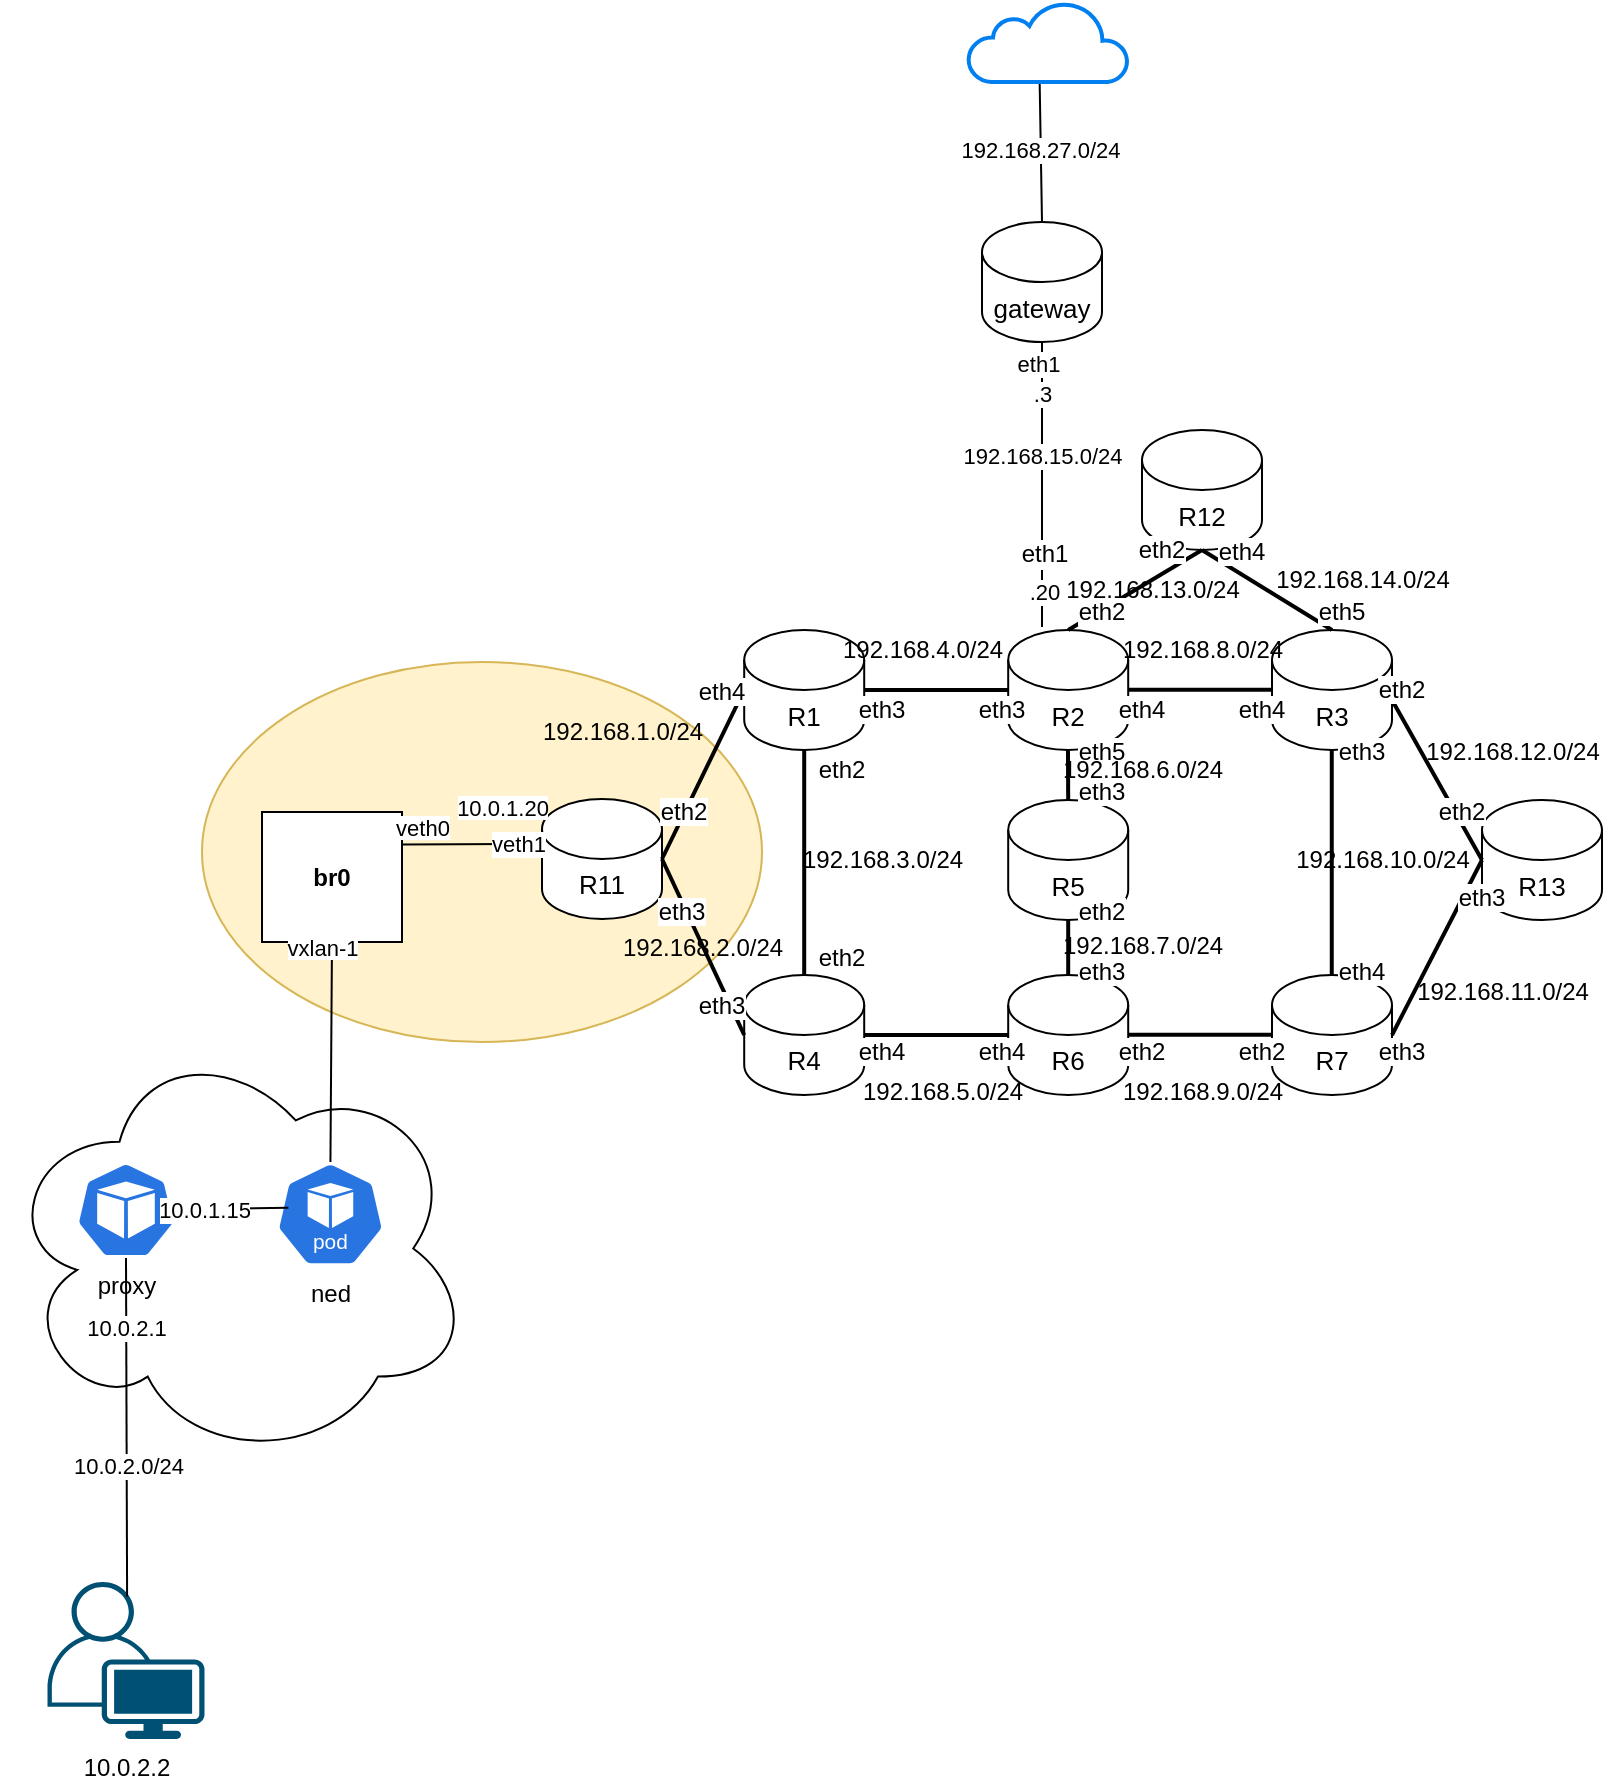 <mxfile version="27.1.4">
  <diagram name="Página-1" id="AqzY-6GFsEjk-wBMrsei">
    <mxGraphModel dx="2102" dy="1300" grid="1" gridSize="10" guides="1" tooltips="1" connect="1" arrows="1" fold="1" page="1" pageScale="1" pageWidth="1169" pageHeight="827" math="0" shadow="0">
      <root>
        <mxCell id="0" />
        <mxCell id="1" parent="0" />
        <mxCell id="caDoN5Qeqeb3D-998J45-1" value="" style="ellipse;whiteSpace=wrap;html=1;fillColor=#fff2cc;strokeColor=#d6b656;" vertex="1" parent="1">
          <mxGeometry x="680" y="550" width="280" height="190" as="geometry" />
        </mxCell>
        <mxCell id="caDoN5Qeqeb3D-998J45-2" value="&lt;b&gt;br0&lt;/b&gt;" style="rounded=0;whiteSpace=wrap;html=1;" vertex="1" parent="1">
          <mxGeometry x="710" y="625" width="70" height="65" as="geometry" />
        </mxCell>
        <mxCell id="caDoN5Qeqeb3D-998J45-3" value="" style="ellipse;shape=cloud;whiteSpace=wrap;html=1;" vertex="1" parent="1">
          <mxGeometry x="580" y="736.5" width="235" height="213.5" as="geometry" />
        </mxCell>
        <mxCell id="caDoN5Qeqeb3D-998J45-4" value="R13" style="shape=cylinder3;whiteSpace=wrap;html=1;boundedLbl=1;backgroundOutline=1;size=15;fontSize=13;fontStyle=0" vertex="1" parent="1">
          <mxGeometry x="1320" y="619" width="60" height="60" as="geometry" />
        </mxCell>
        <mxCell id="caDoN5Qeqeb3D-998J45-5" value="R3" style="shape=cylinder3;whiteSpace=wrap;html=1;boundedLbl=1;backgroundOutline=1;size=15;fontSize=13;fontStyle=0" vertex="1" parent="1">
          <mxGeometry x="1215" y="534" width="60" height="60" as="geometry" />
        </mxCell>
        <mxCell id="caDoN5Qeqeb3D-998J45-6" value="R7" style="shape=cylinder3;whiteSpace=wrap;html=1;boundedLbl=1;backgroundOutline=1;size=15;fontSize=13;fontStyle=0" vertex="1" parent="1">
          <mxGeometry x="1215" y="706.5" width="60" height="60" as="geometry" />
        </mxCell>
        <mxCell id="caDoN5Qeqeb3D-998J45-7" value="R6" style="shape=cylinder3;whiteSpace=wrap;html=1;boundedLbl=1;backgroundOutline=1;size=15;fontSize=13;fontStyle=0" vertex="1" parent="1">
          <mxGeometry x="1083.1" y="706.5" width="60" height="60" as="geometry" />
        </mxCell>
        <mxCell id="caDoN5Qeqeb3D-998J45-8" value="R5" style="shape=cylinder3;whiteSpace=wrap;html=1;boundedLbl=1;backgroundOutline=1;size=15;fontSize=13;fontStyle=0" vertex="1" parent="1">
          <mxGeometry x="1083.1" y="619" width="60" height="60" as="geometry" />
        </mxCell>
        <mxCell id="caDoN5Qeqeb3D-998J45-9" value="R4" style="shape=cylinder3;whiteSpace=wrap;html=1;boundedLbl=1;backgroundOutline=1;size=15;fontSize=13;fontStyle=0" vertex="1" parent="1">
          <mxGeometry x="951.1" y="706.5" width="60" height="60" as="geometry" />
        </mxCell>
        <mxCell id="caDoN5Qeqeb3D-998J45-10" value="R11" style="shape=cylinder3;whiteSpace=wrap;html=1;boundedLbl=1;backgroundOutline=1;size=15;fontSize=13;fontStyle=0" vertex="1" parent="1">
          <mxGeometry x="850" y="618.5" width="60" height="60" as="geometry" />
        </mxCell>
        <mxCell id="caDoN5Qeqeb3D-998J45-11" value="R1" style="shape=cylinder3;whiteSpace=wrap;html=1;boundedLbl=1;backgroundOutline=1;size=15;fontSize=13;fontStyle=0" vertex="1" parent="1">
          <mxGeometry x="951.1" y="534" width="60" height="60" as="geometry" />
        </mxCell>
        <mxCell id="caDoN5Qeqeb3D-998J45-12" value="R12" style="shape=cylinder3;whiteSpace=wrap;html=1;boundedLbl=1;backgroundOutline=1;size=15;fontSize=13;fontStyle=0" vertex="1" parent="1">
          <mxGeometry x="1150" y="434" width="60" height="60" as="geometry" />
        </mxCell>
        <mxCell id="caDoN5Qeqeb3D-998J45-13" value="" style="endArrow=none;html=1;rounded=0;exitX=0.5;exitY=0;exitDx=0;exitDy=0;exitPerimeter=0;strokeColor=default;strokeWidth=2;align=center;verticalAlign=middle;fontFamily=Helvetica;fontSize=13;fontColor=default;labelBackgroundColor=default;endFill=0;fontStyle=0;entryX=0.5;entryY=1;entryDx=0;entryDy=0;entryPerimeter=0;" edge="1" parent="1" source="caDoN5Qeqeb3D-998J45-9" target="caDoN5Qeqeb3D-998J45-11">
          <mxGeometry width="50" height="50" relative="1" as="geometry">
            <mxPoint x="995" y="618.5" as="sourcePoint" />
            <mxPoint x="995" y="553.5" as="targetPoint" />
          </mxGeometry>
        </mxCell>
        <mxCell id="caDoN5Qeqeb3D-998J45-14" value="" style="endArrow=none;html=1;rounded=0;exitX=1;exitY=0.5;exitDx=0;exitDy=0;exitPerimeter=0;strokeColor=default;strokeWidth=2;align=center;verticalAlign=middle;fontFamily=Helvetica;fontSize=13;fontColor=default;labelBackgroundColor=default;endFill=0;fontStyle=0;entryX=0;entryY=0.5;entryDx=0;entryDy=0;entryPerimeter=0;" edge="1" parent="1" source="caDoN5Qeqeb3D-998J45-10" target="caDoN5Qeqeb3D-998J45-11">
          <mxGeometry width="50" height="50" relative="1" as="geometry">
            <mxPoint x="950.97" y="646.5" as="sourcePoint" />
            <mxPoint x="950.97" y="586.5" as="targetPoint" />
          </mxGeometry>
        </mxCell>
        <mxCell id="caDoN5Qeqeb3D-998J45-15" value="" style="endArrow=none;html=1;rounded=0;exitX=1;exitY=0.5;exitDx=0;exitDy=0;exitPerimeter=0;strokeColor=default;strokeWidth=2;align=center;verticalAlign=middle;fontFamily=Helvetica;fontSize=13;fontColor=default;labelBackgroundColor=default;endFill=0;fontStyle=0;entryX=0;entryY=0.5;entryDx=0;entryDy=0;entryPerimeter=0;" edge="1" parent="1" source="caDoN5Qeqeb3D-998J45-10" target="caDoN5Qeqeb3D-998J45-9">
          <mxGeometry width="50" height="50" relative="1" as="geometry">
            <mxPoint x="918.8" y="662.5" as="sourcePoint" />
            <mxPoint x="959.8" y="602.5" as="targetPoint" />
          </mxGeometry>
        </mxCell>
        <mxCell id="caDoN5Qeqeb3D-998J45-16" value="R2" style="shape=cylinder3;whiteSpace=wrap;html=1;boundedLbl=1;backgroundOutline=1;size=15;fontSize=13;fontStyle=0" vertex="1" parent="1">
          <mxGeometry x="1083.1" y="534" width="60" height="60" as="geometry" />
        </mxCell>
        <mxCell id="caDoN5Qeqeb3D-998J45-17" value="" style="endArrow=none;html=1;rounded=0;exitX=0.5;exitY=0;exitDx=0;exitDy=0;exitPerimeter=0;strokeColor=default;strokeWidth=2;align=center;verticalAlign=middle;fontFamily=Helvetica;fontSize=13;fontColor=default;labelBackgroundColor=default;endFill=0;fontStyle=0;entryX=0.5;entryY=1;entryDx=0;entryDy=0;entryPerimeter=0;" edge="1" parent="1" source="caDoN5Qeqeb3D-998J45-7" target="caDoN5Qeqeb3D-998J45-8">
          <mxGeometry width="50" height="50" relative="1" as="geometry">
            <mxPoint x="1112.9" y="706.5" as="sourcePoint" />
            <mxPoint x="1113.29" y="679.0" as="targetPoint" />
          </mxGeometry>
        </mxCell>
        <mxCell id="caDoN5Qeqeb3D-998J45-18" value="" style="endArrow=none;html=1;rounded=0;exitX=0.5;exitY=0;exitDx=0;exitDy=0;exitPerimeter=0;strokeColor=default;strokeWidth=2;align=center;verticalAlign=middle;fontFamily=Helvetica;fontSize=13;fontColor=default;labelBackgroundColor=default;endFill=0;fontStyle=0;entryX=0.5;entryY=1;entryDx=0;entryDy=0;entryPerimeter=0;" edge="1" parent="1" source="caDoN5Qeqeb3D-998J45-8">
          <mxGeometry width="50" height="50" relative="1" as="geometry">
            <mxPoint x="1112.98" y="622" as="sourcePoint" />
            <mxPoint x="1112.98" y="594" as="targetPoint" />
          </mxGeometry>
        </mxCell>
        <mxCell id="caDoN5Qeqeb3D-998J45-19" value="" style="endArrow=none;html=1;rounded=0;exitX=1;exitY=0.5;exitDx=0;exitDy=0;exitPerimeter=0;strokeColor=default;strokeWidth=2;align=center;verticalAlign=middle;fontFamily=Helvetica;fontSize=13;fontColor=default;labelBackgroundColor=default;endFill=0;fontStyle=0;entryX=0;entryY=0.5;entryDx=0;entryDy=0;entryPerimeter=0;" edge="1" parent="1" source="caDoN5Qeqeb3D-998J45-9" target="caDoN5Qeqeb3D-998J45-7">
          <mxGeometry width="50" height="50" relative="1" as="geometry">
            <mxPoint x="1011.1" y="743" as="sourcePoint" />
            <mxPoint x="1011.1" y="630" as="targetPoint" />
          </mxGeometry>
        </mxCell>
        <mxCell id="caDoN5Qeqeb3D-998J45-20" value="" style="endArrow=none;html=1;rounded=0;exitX=1;exitY=0.5;exitDx=0;exitDy=0;exitPerimeter=0;strokeColor=default;strokeWidth=2;align=center;verticalAlign=middle;fontFamily=Helvetica;fontSize=13;fontColor=default;labelBackgroundColor=default;endFill=0;fontStyle=0;entryX=0;entryY=0.5;entryDx=0;entryDy=0;entryPerimeter=0;" edge="1" parent="1">
          <mxGeometry width="50" height="50" relative="1" as="geometry">
            <mxPoint x="1011.1" y="564" as="sourcePoint" />
            <mxPoint x="1083.1" y="564" as="targetPoint" />
          </mxGeometry>
        </mxCell>
        <mxCell id="caDoN5Qeqeb3D-998J45-21" value="" style="endArrow=none;html=1;rounded=0;exitX=1;exitY=0.5;exitDx=0;exitDy=0;exitPerimeter=0;strokeColor=default;strokeWidth=2;align=center;verticalAlign=middle;fontFamily=Helvetica;fontSize=13;fontColor=default;labelBackgroundColor=default;endFill=0;fontStyle=0;entryX=0;entryY=0.5;entryDx=0;entryDy=0;entryPerimeter=0;" edge="1" parent="1">
          <mxGeometry width="50" height="50" relative="1" as="geometry">
            <mxPoint x="1143.1" y="563.88" as="sourcePoint" />
            <mxPoint x="1215.1" y="563.88" as="targetPoint" />
          </mxGeometry>
        </mxCell>
        <mxCell id="caDoN5Qeqeb3D-998J45-22" value="" style="endArrow=none;html=1;rounded=0;exitX=1;exitY=0.5;exitDx=0;exitDy=0;exitPerimeter=0;strokeColor=default;strokeWidth=2;align=center;verticalAlign=middle;fontFamily=Helvetica;fontSize=13;fontColor=default;labelBackgroundColor=default;endFill=0;fontStyle=0;entryX=0;entryY=0.5;entryDx=0;entryDy=0;entryPerimeter=0;" edge="1" parent="1">
          <mxGeometry width="50" height="50" relative="1" as="geometry">
            <mxPoint x="1143.1" y="736.38" as="sourcePoint" />
            <mxPoint x="1215.1" y="736.38" as="targetPoint" />
          </mxGeometry>
        </mxCell>
        <mxCell id="caDoN5Qeqeb3D-998J45-23" value="" style="endArrow=none;html=1;rounded=0;exitX=1;exitY=0.5;exitDx=0;exitDy=0;exitPerimeter=0;strokeColor=default;strokeWidth=2;align=center;verticalAlign=middle;fontFamily=Helvetica;fontSize=13;fontColor=default;labelBackgroundColor=default;endFill=0;fontStyle=0;entryX=0;entryY=0.5;entryDx=0;entryDy=0;entryPerimeter=0;" edge="1" parent="1" target="caDoN5Qeqeb3D-998J45-4">
          <mxGeometry width="50" height="50" relative="1" as="geometry">
            <mxPoint x="1275" y="569" as="sourcePoint" />
            <mxPoint x="1316" y="484" as="targetPoint" />
          </mxGeometry>
        </mxCell>
        <mxCell id="caDoN5Qeqeb3D-998J45-24" value="" style="endArrow=none;html=1;rounded=0;exitX=0.5;exitY=0;exitDx=0;exitDy=0;exitPerimeter=0;strokeColor=default;strokeWidth=2;align=center;verticalAlign=middle;fontFamily=Helvetica;fontSize=13;fontColor=default;labelBackgroundColor=default;endFill=0;fontStyle=0;entryX=0.5;entryY=1;entryDx=0;entryDy=0;entryPerimeter=0;" edge="1" parent="1">
          <mxGeometry width="50" height="50" relative="1" as="geometry">
            <mxPoint x="1244.88" y="707" as="sourcePoint" />
            <mxPoint x="1244.88" y="594" as="targetPoint" />
          </mxGeometry>
        </mxCell>
        <mxCell id="caDoN5Qeqeb3D-998J45-25" value="" style="endArrow=none;html=1;rounded=0;exitX=1;exitY=0.5;exitDx=0;exitDy=0;exitPerimeter=0;strokeColor=default;strokeWidth=2;align=center;verticalAlign=middle;fontFamily=Helvetica;fontSize=13;fontColor=default;labelBackgroundColor=default;endFill=0;fontStyle=0;entryX=0;entryY=0.5;entryDx=0;entryDy=0;entryPerimeter=0;" edge="1" parent="1" source="caDoN5Qeqeb3D-998J45-6" target="caDoN5Qeqeb3D-998J45-4">
          <mxGeometry width="50" height="50" relative="1" as="geometry">
            <mxPoint x="1275" y="732.5" as="sourcePoint" />
            <mxPoint x="1320" y="812.5" as="targetPoint" />
          </mxGeometry>
        </mxCell>
        <mxCell id="caDoN5Qeqeb3D-998J45-26" value="" style="endArrow=none;html=1;rounded=0;exitX=0.5;exitY=0;exitDx=0;exitDy=0;exitPerimeter=0;strokeColor=default;strokeWidth=2;align=center;verticalAlign=middle;fontFamily=Helvetica;fontSize=13;fontColor=default;labelBackgroundColor=default;endFill=0;fontStyle=0;entryX=0.5;entryY=1;entryDx=0;entryDy=0;entryPerimeter=0;" edge="1" parent="1" source="caDoN5Qeqeb3D-998J45-16" target="caDoN5Qeqeb3D-998J45-12">
          <mxGeometry width="50" height="50" relative="1" as="geometry">
            <mxPoint x="1153.1" y="573.88" as="sourcePoint" />
            <mxPoint x="1225.1" y="573.88" as="targetPoint" />
          </mxGeometry>
        </mxCell>
        <mxCell id="caDoN5Qeqeb3D-998J45-27" value="" style="endArrow=none;html=1;rounded=0;exitX=0.5;exitY=0;exitDx=0;exitDy=0;exitPerimeter=0;strokeColor=default;strokeWidth=2;align=center;verticalAlign=middle;fontFamily=Helvetica;fontSize=13;fontColor=default;labelBackgroundColor=default;endFill=0;fontStyle=0;" edge="1" parent="1" source="caDoN5Qeqeb3D-998J45-5">
          <mxGeometry width="50" height="50" relative="1" as="geometry">
            <mxPoint x="1123" y="544" as="sourcePoint" />
            <mxPoint x="1180" y="494" as="targetPoint" />
          </mxGeometry>
        </mxCell>
        <mxCell id="caDoN5Qeqeb3D-998J45-28" value="&lt;span style=&quot;background-color: light-dark(#ffffff, var(--ge-dark-color, #121212));&quot;&gt;eth2&lt;/span&gt;" style="text;html=1;align=center;verticalAlign=middle;whiteSpace=wrap;rounded=0;" vertex="1" parent="1">
          <mxGeometry x="891.1" y="610" width="60" height="30" as="geometry" />
        </mxCell>
        <mxCell id="caDoN5Qeqeb3D-998J45-29" value="&lt;span style=&quot;background-color: light-dark(#ffffff, var(--ge-dark-color, #121212));&quot;&gt;eth3&lt;/span&gt;" style="text;html=1;align=center;verticalAlign=middle;whiteSpace=wrap;rounded=0;" vertex="1" parent="1">
          <mxGeometry x="890" y="660" width="60" height="30" as="geometry" />
        </mxCell>
        <mxCell id="caDoN5Qeqeb3D-998J45-30" value="&lt;span style=&quot;background-color: light-dark(#ffffff, var(--ge-dark-color, #121212));&quot;&gt;eth3&lt;/span&gt;" style="text;html=1;align=center;verticalAlign=middle;whiteSpace=wrap;rounded=0;" vertex="1" parent="1">
          <mxGeometry x="910" y="706.5" width="60" height="30" as="geometry" />
        </mxCell>
        <mxCell id="caDoN5Qeqeb3D-998J45-31" value="&lt;span style=&quot;background-color: light-dark(#ffffff, var(--ge-dark-color, #121212));&quot;&gt;eth4&lt;/span&gt;" style="text;html=1;align=center;verticalAlign=middle;whiteSpace=wrap;rounded=0;" vertex="1" parent="1">
          <mxGeometry x="910" y="550" width="60" height="30" as="geometry" />
        </mxCell>
        <mxCell id="caDoN5Qeqeb3D-998J45-32" value="&lt;span style=&quot;background-color: light-dark(#ffffff, var(--ge-dark-color, #121212));&quot;&gt;eth2&lt;/span&gt;" style="text;html=1;align=center;verticalAlign=middle;whiteSpace=wrap;rounded=0;" vertex="1" parent="1">
          <mxGeometry x="970" y="588.5" width="60" height="30" as="geometry" />
        </mxCell>
        <mxCell id="caDoN5Qeqeb3D-998J45-33" value="&lt;span style=&quot;background-color: light-dark(#ffffff, var(--ge-dark-color, #121212));&quot;&gt;eth2&lt;/span&gt;" style="text;html=1;align=center;verticalAlign=middle;whiteSpace=wrap;rounded=0;" vertex="1" parent="1">
          <mxGeometry x="970" y="683" width="60" height="30" as="geometry" />
        </mxCell>
        <mxCell id="caDoN5Qeqeb3D-998J45-34" value="&lt;span style=&quot;background-color: light-dark(#ffffff, var(--ge-dark-color, #121212));&quot;&gt;eth4&lt;/span&gt;" style="text;html=1;align=center;verticalAlign=middle;whiteSpace=wrap;rounded=0;" vertex="1" parent="1">
          <mxGeometry x="990" y="730" width="60" height="30" as="geometry" />
        </mxCell>
        <mxCell id="caDoN5Qeqeb3D-998J45-35" value="&lt;span style=&quot;background-color: light-dark(#ffffff, var(--ge-dark-color, #121212));&quot;&gt;eth4&lt;/span&gt;" style="text;html=1;align=center;verticalAlign=middle;whiteSpace=wrap;rounded=0;" vertex="1" parent="1">
          <mxGeometry x="1050" y="730" width="60" height="30" as="geometry" />
        </mxCell>
        <mxCell id="caDoN5Qeqeb3D-998J45-36" value="&lt;span style=&quot;background-color: light-dark(#ffffff, var(--ge-dark-color, #121212));&quot;&gt;eth2&lt;/span&gt;" style="text;html=1;align=center;verticalAlign=middle;whiteSpace=wrap;rounded=0;" vertex="1" parent="1">
          <mxGeometry x="1120" y="730" width="60" height="30" as="geometry" />
        </mxCell>
        <mxCell id="caDoN5Qeqeb3D-998J45-37" value="&lt;span style=&quot;background-color: light-dark(#ffffff, var(--ge-dark-color, #121212));&quot;&gt;eth2&lt;/span&gt;" style="text;html=1;align=center;verticalAlign=middle;whiteSpace=wrap;rounded=0;" vertex="1" parent="1">
          <mxGeometry x="1180" y="730" width="60" height="30" as="geometry" />
        </mxCell>
        <mxCell id="caDoN5Qeqeb3D-998J45-38" value="&lt;span style=&quot;background-color: light-dark(#ffffff, var(--ge-dark-color, #121212));&quot;&gt;eth3&lt;/span&gt;" style="text;html=1;align=center;verticalAlign=middle;whiteSpace=wrap;rounded=0;" vertex="1" parent="1">
          <mxGeometry x="1100" y="690" width="60" height="30" as="geometry" />
        </mxCell>
        <mxCell id="caDoN5Qeqeb3D-998J45-39" value="&lt;span style=&quot;background-color: light-dark(#ffffff, var(--ge-dark-color, #121212));&quot;&gt;eth3&lt;/span&gt;" style="text;html=1;align=center;verticalAlign=middle;whiteSpace=wrap;rounded=0;" vertex="1" parent="1">
          <mxGeometry x="1100" y="600" width="60" height="30" as="geometry" />
        </mxCell>
        <mxCell id="caDoN5Qeqeb3D-998J45-40" value="&lt;span style=&quot;background-color: light-dark(#ffffff, var(--ge-dark-color, #121212));&quot;&gt;eth2&lt;/span&gt;" style="text;html=1;align=center;verticalAlign=middle;whiteSpace=wrap;rounded=0;" vertex="1" parent="1">
          <mxGeometry x="1100" y="660" width="60" height="30" as="geometry" />
        </mxCell>
        <mxCell id="caDoN5Qeqeb3D-998J45-41" value="&lt;span style=&quot;background-color: light-dark(#ffffff, var(--ge-dark-color, #121212));&quot;&gt;eth5&lt;/span&gt;" style="text;html=1;align=center;verticalAlign=middle;whiteSpace=wrap;rounded=0;" vertex="1" parent="1">
          <mxGeometry x="1100" y="580" width="60" height="30" as="geometry" />
        </mxCell>
        <mxCell id="caDoN5Qeqeb3D-998J45-42" value="&lt;span style=&quot;background-color: light-dark(#ffffff, var(--ge-dark-color, #121212));&quot;&gt;eth3&lt;/span&gt;" style="text;html=1;align=center;verticalAlign=middle;whiteSpace=wrap;rounded=0;" vertex="1" parent="1">
          <mxGeometry x="1050" y="560" width="60" height="28.5" as="geometry" />
        </mxCell>
        <mxCell id="caDoN5Qeqeb3D-998J45-43" value="&lt;span style=&quot;background-color: light-dark(#ffffff, var(--ge-dark-color, #121212));&quot;&gt;eth3&lt;/span&gt;" style="text;html=1;align=center;verticalAlign=middle;whiteSpace=wrap;rounded=0;" vertex="1" parent="1">
          <mxGeometry x="990" y="560" width="60" height="28.5" as="geometry" />
        </mxCell>
        <mxCell id="caDoN5Qeqeb3D-998J45-44" value="&lt;span style=&quot;background-color: light-dark(#ffffff, var(--ge-dark-color, #121212));&quot;&gt;eth4&lt;/span&gt;" style="text;html=1;align=center;verticalAlign=middle;whiteSpace=wrap;rounded=0;" vertex="1" parent="1">
          <mxGeometry x="1120" y="558.5" width="60" height="30" as="geometry" />
        </mxCell>
        <mxCell id="caDoN5Qeqeb3D-998J45-45" value="&lt;span style=&quot;background-color: light-dark(#ffffff, var(--ge-dark-color, #121212));&quot;&gt;eth4&lt;/span&gt;" style="text;html=1;align=center;verticalAlign=middle;whiteSpace=wrap;rounded=0;" vertex="1" parent="1">
          <mxGeometry x="1180" y="558.5" width="60" height="30" as="geometry" />
        </mxCell>
        <mxCell id="caDoN5Qeqeb3D-998J45-46" value="&lt;span style=&quot;background-color: light-dark(#ffffff, var(--ge-dark-color, #121212));&quot;&gt;eth4&lt;/span&gt;" style="text;html=1;align=center;verticalAlign=middle;whiteSpace=wrap;rounded=0;" vertex="1" parent="1">
          <mxGeometry x="1230" y="690" width="60" height="30" as="geometry" />
        </mxCell>
        <mxCell id="caDoN5Qeqeb3D-998J45-47" value="&lt;span style=&quot;background-color: light-dark(#ffffff, var(--ge-dark-color, #121212));&quot;&gt;eth3&lt;/span&gt;" style="text;html=1;align=center;verticalAlign=middle;whiteSpace=wrap;rounded=0;" vertex="1" parent="1">
          <mxGeometry x="1230" y="580" width="60" height="30" as="geometry" />
        </mxCell>
        <mxCell id="caDoN5Qeqeb3D-998J45-48" value="&lt;span style=&quot;background-color: light-dark(#ffffff, var(--ge-dark-color, #121212));&quot;&gt;eth3&lt;/span&gt;" style="text;html=1;align=center;verticalAlign=middle;whiteSpace=wrap;rounded=0;" vertex="1" parent="1">
          <mxGeometry x="1250" y="730" width="60" height="30" as="geometry" />
        </mxCell>
        <mxCell id="caDoN5Qeqeb3D-998J45-49" value="&lt;span style=&quot;background-color: light-dark(#ffffff, var(--ge-dark-color, #121212));&quot;&gt;eth3&lt;/span&gt;" style="text;html=1;align=center;verticalAlign=middle;whiteSpace=wrap;rounded=0;" vertex="1" parent="1">
          <mxGeometry x="1290" y="653" width="60" height="30" as="geometry" />
        </mxCell>
        <mxCell id="caDoN5Qeqeb3D-998J45-50" value="&lt;span style=&quot;background-color: light-dark(#ffffff, var(--ge-dark-color, #121212));&quot;&gt;eth2&lt;/span&gt;" style="text;html=1;align=center;verticalAlign=middle;whiteSpace=wrap;rounded=0;" vertex="1" parent="1">
          <mxGeometry x="1280" y="610" width="60" height="30" as="geometry" />
        </mxCell>
        <mxCell id="caDoN5Qeqeb3D-998J45-51" value="&lt;span style=&quot;background-color: light-dark(#ffffff, var(--ge-dark-color, #121212));&quot;&gt;eth2&lt;/span&gt;" style="text;html=1;align=center;verticalAlign=middle;whiteSpace=wrap;rounded=0;" vertex="1" parent="1">
          <mxGeometry x="1250" y="549" width="60" height="30" as="geometry" />
        </mxCell>
        <mxCell id="caDoN5Qeqeb3D-998J45-52" value="&lt;span style=&quot;background-color: light-dark(#ffffff, var(--ge-dark-color, #121212));&quot;&gt;eth5&lt;/span&gt;" style="text;html=1;align=center;verticalAlign=middle;whiteSpace=wrap;rounded=0;" vertex="1" parent="1">
          <mxGeometry x="1220" y="510" width="60" height="30" as="geometry" />
        </mxCell>
        <mxCell id="caDoN5Qeqeb3D-998J45-53" value="&lt;span style=&quot;background-color: light-dark(#ffffff, var(--ge-dark-color, #121212));&quot;&gt;eth2&lt;/span&gt;" style="text;html=1;align=center;verticalAlign=middle;whiteSpace=wrap;rounded=0;" vertex="1" parent="1">
          <mxGeometry x="1100" y="510" width="60" height="30" as="geometry" />
        </mxCell>
        <mxCell id="caDoN5Qeqeb3D-998J45-54" value="&lt;span style=&quot;background-color: light-dark(#ffffff, var(--ge-dark-color, #121212));&quot;&gt;eth2&lt;/span&gt;" style="text;html=1;align=center;verticalAlign=middle;whiteSpace=wrap;rounded=0;" vertex="1" parent="1">
          <mxGeometry x="1130" y="479" width="60" height="30" as="geometry" />
        </mxCell>
        <mxCell id="caDoN5Qeqeb3D-998J45-55" value="&lt;span style=&quot;background-color: light-dark(#ffffff, var(--ge-dark-color, #121212));&quot;&gt;eth4&lt;/span&gt;" style="text;html=1;align=center;verticalAlign=middle;whiteSpace=wrap;rounded=0;" vertex="1" parent="1">
          <mxGeometry x="1170" y="480" width="60" height="30" as="geometry" />
        </mxCell>
        <mxCell id="caDoN5Qeqeb3D-998J45-56" value="192.168.1.0/24" style="text;html=1;align=center;verticalAlign=middle;resizable=0;points=[];autosize=1;strokeColor=none;fillColor=none;" vertex="1" parent="1">
          <mxGeometry x="840" y="570" width="100" height="30" as="geometry" />
        </mxCell>
        <mxCell id="caDoN5Qeqeb3D-998J45-57" value="192.168.2.0/24" style="text;html=1;align=center;verticalAlign=middle;resizable=0;points=[];autosize=1;strokeColor=none;fillColor=none;" vertex="1" parent="1">
          <mxGeometry x="880" y="678" width="100" height="30" as="geometry" />
        </mxCell>
        <mxCell id="caDoN5Qeqeb3D-998J45-58" value="192.168.5.0/24" style="text;html=1;align=center;verticalAlign=middle;resizable=0;points=[];autosize=1;strokeColor=none;fillColor=none;" vertex="1" parent="1">
          <mxGeometry x="1000" y="750" width="100" height="30" as="geometry" />
        </mxCell>
        <mxCell id="caDoN5Qeqeb3D-998J45-59" value="192.168.3.0/24" style="text;html=1;align=center;verticalAlign=middle;resizable=0;points=[];autosize=1;strokeColor=none;fillColor=none;" vertex="1" parent="1">
          <mxGeometry x="969.5" y="634" width="100" height="30" as="geometry" />
        </mxCell>
        <mxCell id="caDoN5Qeqeb3D-998J45-60" value="192.168.4.0/24" style="text;html=1;align=center;verticalAlign=middle;resizable=0;points=[];autosize=1;strokeColor=none;fillColor=none;" vertex="1" parent="1">
          <mxGeometry x="990" y="528.5" width="100" height="30" as="geometry" />
        </mxCell>
        <mxCell id="caDoN5Qeqeb3D-998J45-61" value="192.168.8.0/24" style="text;html=1;align=center;verticalAlign=middle;resizable=0;points=[];autosize=1;strokeColor=none;fillColor=none;" vertex="1" parent="1">
          <mxGeometry x="1130" y="528.5" width="100" height="30" as="geometry" />
        </mxCell>
        <mxCell id="caDoN5Qeqeb3D-998J45-62" value="192.168.6.0/24" style="text;html=1;align=center;verticalAlign=middle;resizable=0;points=[];autosize=1;strokeColor=none;fillColor=none;" vertex="1" parent="1">
          <mxGeometry x="1100" y="589" width="100" height="30" as="geometry" />
        </mxCell>
        <mxCell id="caDoN5Qeqeb3D-998J45-63" value="192.168.7.0/24" style="text;html=1;align=center;verticalAlign=middle;resizable=0;points=[];autosize=1;strokeColor=none;fillColor=none;" vertex="1" parent="1">
          <mxGeometry x="1100" y="676.5" width="100" height="30" as="geometry" />
        </mxCell>
        <mxCell id="caDoN5Qeqeb3D-998J45-64" value="192.168.9.0/24" style="text;html=1;align=center;verticalAlign=middle;resizable=0;points=[];autosize=1;strokeColor=none;fillColor=none;" vertex="1" parent="1">
          <mxGeometry x="1130" y="750" width="100" height="30" as="geometry" />
        </mxCell>
        <mxCell id="caDoN5Qeqeb3D-998J45-65" value="192.168.10.0/24" style="text;html=1;align=center;verticalAlign=middle;resizable=0;points=[];autosize=1;strokeColor=none;fillColor=none;" vertex="1" parent="1">
          <mxGeometry x="1215" y="634" width="110" height="30" as="geometry" />
        </mxCell>
        <mxCell id="caDoN5Qeqeb3D-998J45-66" value="192.168.11.0/24" style="text;html=1;align=center;verticalAlign=middle;resizable=0;points=[];autosize=1;strokeColor=none;fillColor=none;" vertex="1" parent="1">
          <mxGeometry x="1275" y="700" width="110" height="30" as="geometry" />
        </mxCell>
        <mxCell id="caDoN5Qeqeb3D-998J45-67" value="192.168.12.0/24" style="text;html=1;align=center;verticalAlign=middle;resizable=0;points=[];autosize=1;strokeColor=none;fillColor=none;" vertex="1" parent="1">
          <mxGeometry x="1280" y="580" width="110" height="30" as="geometry" />
        </mxCell>
        <mxCell id="caDoN5Qeqeb3D-998J45-68" value="192.168.14.0/24" style="text;html=1;align=center;verticalAlign=middle;resizable=0;points=[];autosize=1;strokeColor=none;fillColor=none;" vertex="1" parent="1">
          <mxGeometry x="1205" y="494" width="110" height="30" as="geometry" />
        </mxCell>
        <mxCell id="caDoN5Qeqeb3D-998J45-69" value="192.168.13.0/24" style="text;html=1;align=center;verticalAlign=middle;resizable=0;points=[];autosize=1;strokeColor=none;fillColor=none;" vertex="1" parent="1">
          <mxGeometry x="1100" y="498.5" width="110" height="30" as="geometry" />
        </mxCell>
        <mxCell id="caDoN5Qeqeb3D-998J45-70" value="ned" style="aspect=fixed;sketch=0;html=1;dashed=0;whitespace=wrap;verticalLabelPosition=bottom;verticalAlign=top;fillColor=#2875E2;strokeColor=#ffffff;points=[[0.005,0.63,0],[0.1,0.2,0],[0.9,0.2,0],[0.5,0,0],[0.995,0.63,0],[0.72,0.99,0],[0.5,1,0],[0.28,0.99,0]];shape=mxgraph.kubernetes.icon2;kubernetesLabel=1;prIcon=pod" vertex="1" parent="1">
          <mxGeometry x="717" y="800" width="54.44" height="52.25" as="geometry" />
        </mxCell>
        <mxCell id="caDoN5Qeqeb3D-998J45-71" value="proxy" style="aspect=fixed;sketch=0;html=1;dashed=0;whitespace=wrap;verticalLabelPosition=bottom;verticalAlign=top;fillColor=#2875E2;strokeColor=#ffffff;points=[[0.005,0.63,0],[0.1,0.2,0],[0.9,0.2,0],[0.5,0,0],[0.995,0.63,0],[0.72,0.99,0],[0.5,1,0],[0.28,0.99,0]];shape=mxgraph.kubernetes.icon2;prIcon=pod" vertex="1" parent="1">
          <mxGeometry x="617" y="800" width="50" height="48" as="geometry" />
        </mxCell>
        <mxCell id="caDoN5Qeqeb3D-998J45-72" value="" style="endArrow=none;html=1;rounded=0;entryX=0.114;entryY=0.438;entryDx=0;entryDy=0;entryPerimeter=0;" edge="1" parent="1" source="caDoN5Qeqeb3D-998J45-71" target="caDoN5Qeqeb3D-998J45-70">
          <mxGeometry width="50" height="50" relative="1" as="geometry">
            <mxPoint x="937" y="740" as="sourcePoint" />
            <mxPoint x="987" y="690" as="targetPoint" />
          </mxGeometry>
        </mxCell>
        <mxCell id="caDoN5Qeqeb3D-998J45-73" value="10.0.1.15" style="edgeLabel;html=1;align=center;verticalAlign=middle;resizable=0;points=[];" vertex="1" connectable="0" parent="caDoN5Qeqeb3D-998J45-72">
          <mxGeometry x="-0.496" relative="1" as="geometry">
            <mxPoint as="offset" />
          </mxGeometry>
        </mxCell>
        <mxCell id="caDoN5Qeqeb3D-998J45-74" value="10.0.2.2" style="points=[[0.35,0,0],[0.98,0.51,0],[1,0.71,0],[0.67,1,0],[0,0.795,0],[0,0.65,0]];verticalLabelPosition=bottom;sketch=0;html=1;verticalAlign=top;aspect=fixed;align=center;pointerEvents=1;shape=mxgraph.cisco19.user;fillColor=#005073;strokeColor=none;" vertex="1" parent="1">
          <mxGeometry x="602.75" y="1010" width="78.5" height="78.5" as="geometry" />
        </mxCell>
        <mxCell id="caDoN5Qeqeb3D-998J45-75" value="" style="endArrow=none;html=1;rounded=0;exitX=0.507;exitY=0.092;exitDx=0;exitDy=0;exitPerimeter=0;entryX=0.5;entryY=1;entryDx=0;entryDy=0;entryPerimeter=0;" edge="1" parent="1" source="caDoN5Qeqeb3D-998J45-74" target="caDoN5Qeqeb3D-998J45-71">
          <mxGeometry width="50" height="50" relative="1" as="geometry">
            <mxPoint x="717" y="870" as="sourcePoint" />
            <mxPoint x="767" y="820" as="targetPoint" />
          </mxGeometry>
        </mxCell>
        <mxCell id="caDoN5Qeqeb3D-998J45-76" value="10.0.2.0/24" style="edgeLabel;html=1;align=center;verticalAlign=middle;resizable=0;points=[];" vertex="1" connectable="0" parent="caDoN5Qeqeb3D-998J45-75">
          <mxGeometry x="-0.23" relative="1" as="geometry">
            <mxPoint as="offset" />
          </mxGeometry>
        </mxCell>
        <mxCell id="caDoN5Qeqeb3D-998J45-77" value="10.0.2.1" style="edgeLabel;html=1;align=center;verticalAlign=middle;resizable=0;points=[];" vertex="1" connectable="0" parent="caDoN5Qeqeb3D-998J45-75">
          <mxGeometry x="0.584" relative="1" as="geometry">
            <mxPoint as="offset" />
          </mxGeometry>
        </mxCell>
        <mxCell id="caDoN5Qeqeb3D-998J45-78" value="" style="endArrow=none;html=1;rounded=0;entryX=0;entryY=0;entryDx=0;entryDy=22.5;entryPerimeter=0;exitX=1;exitY=0.25;exitDx=0;exitDy=0;" edge="1" parent="1" source="caDoN5Qeqeb3D-998J45-2" target="caDoN5Qeqeb3D-998J45-10">
          <mxGeometry width="50" height="50" relative="1" as="geometry">
            <mxPoint x="742" y="628.16" as="sourcePoint" />
            <mxPoint x="802" y="568.16" as="targetPoint" />
          </mxGeometry>
        </mxCell>
        <mxCell id="caDoN5Qeqeb3D-998J45-79" value="veth1" style="edgeLabel;html=1;align=center;verticalAlign=middle;resizable=0;points=[];" vertex="1" connectable="0" parent="caDoN5Qeqeb3D-998J45-78">
          <mxGeometry x="0.642" relative="1" as="geometry">
            <mxPoint as="offset" />
          </mxGeometry>
        </mxCell>
        <mxCell id="caDoN5Qeqeb3D-998J45-80" value="" style="endArrow=none;html=1;rounded=0;exitX=0.5;exitY=0;exitDx=0;exitDy=0;exitPerimeter=0;entryX=0.5;entryY=1;entryDx=0;entryDy=0;" edge="1" parent="1" source="caDoN5Qeqeb3D-998J45-70" target="caDoN5Qeqeb3D-998J45-2">
          <mxGeometry width="50" height="50" relative="1" as="geometry">
            <mxPoint x="944" y="825.75" as="sourcePoint" />
            <mxPoint x="742" y="692" as="targetPoint" />
          </mxGeometry>
        </mxCell>
        <mxCell id="caDoN5Qeqeb3D-998J45-81" value="&lt;div&gt;&lt;span style=&quot;font-size: 12px; text-wrap-mode: wrap; background-color: rgb(236, 236, 236);&quot;&gt;&lt;br&gt;&lt;/span&gt;&lt;/div&gt;" style="edgeLabel;html=1;align=center;verticalAlign=middle;resizable=0;points=[];" vertex="1" connectable="0" parent="caDoN5Qeqeb3D-998J45-80">
          <mxGeometry x="0.827" y="1" relative="1" as="geometry">
            <mxPoint x="173" y="-3" as="offset" />
          </mxGeometry>
        </mxCell>
        <mxCell id="caDoN5Qeqeb3D-998J45-82" value="&lt;div&gt;&lt;br&gt;&lt;/div&gt;" style="edgeLabel;html=1;align=center;verticalAlign=middle;resizable=0;points=[];" vertex="1" connectable="0" parent="caDoN5Qeqeb3D-998J45-80">
          <mxGeometry x="0.84" y="1" relative="1" as="geometry">
            <mxPoint x="-37" y="-90" as="offset" />
          </mxGeometry>
        </mxCell>
        <mxCell id="caDoN5Qeqeb3D-998J45-83" value="&lt;span style=&quot;font-size: 11px; background-color: rgb(255, 255, 255);&quot;&gt;10.0.1.20&lt;/span&gt;" style="text;html=1;align=center;verticalAlign=middle;resizable=0;points=[];autosize=1;strokeColor=none;fillColor=none;" vertex="1" parent="1">
          <mxGeometry x="795" y="608" width="70" height="30" as="geometry" />
        </mxCell>
        <mxCell id="caDoN5Qeqeb3D-998J45-84" value="&lt;span style=&quot;font-size: 11px; background-color: rgb(255, 255, 255);&quot;&gt;vxlan-1&lt;/span&gt;" style="text;html=1;align=center;verticalAlign=middle;resizable=0;points=[];autosize=1;strokeColor=none;fillColor=none;" vertex="1" parent="1">
          <mxGeometry x="710" y="678" width="60" height="30" as="geometry" />
        </mxCell>
        <mxCell id="caDoN5Qeqeb3D-998J45-85" value="&lt;span style=&quot;font-size: 11px; background-color: rgb(255, 255, 255);&quot;&gt;veth0&lt;/span&gt;" style="text;html=1;align=center;verticalAlign=middle;resizable=0;points=[];autosize=1;strokeColor=none;fillColor=none;" vertex="1" parent="1">
          <mxGeometry x="765" y="618" width="50" height="30" as="geometry" />
        </mxCell>
        <mxCell id="caDoN5Qeqeb3D-998J45-86" value="gateway" style="shape=cylinder3;whiteSpace=wrap;html=1;boundedLbl=1;backgroundOutline=1;size=15;fontSize=13;fontStyle=0" vertex="1" parent="1">
          <mxGeometry x="1070" y="330" width="60" height="60" as="geometry" />
        </mxCell>
        <mxCell id="caDoN5Qeqeb3D-998J45-87" value="" style="endArrow=none;html=1;rounded=0;exitX=0;exitY=0.75;exitDx=0;exitDy=0;" edge="1" parent="1" source="caDoN5Qeqeb3D-998J45-53">
          <mxGeometry width="50" height="50" relative="1" as="geometry">
            <mxPoint x="1098.67" y="498.5" as="sourcePoint" />
            <mxPoint x="1100" y="390" as="targetPoint" />
          </mxGeometry>
        </mxCell>
        <mxCell id="caDoN5Qeqeb3D-998J45-88" value="&lt;div&gt;&lt;span style=&quot;font-size: 12px; text-wrap-mode: wrap; background-color: rgb(236, 236, 236);&quot;&gt;&lt;br&gt;&lt;/span&gt;&lt;/div&gt;" style="edgeLabel;html=1;align=center;verticalAlign=middle;resizable=0;points=[];" vertex="1" connectable="0" parent="caDoN5Qeqeb3D-998J45-87">
          <mxGeometry x="0.827" y="1" relative="1" as="geometry">
            <mxPoint x="173" y="-3" as="offset" />
          </mxGeometry>
        </mxCell>
        <mxCell id="caDoN5Qeqeb3D-998J45-89" value="&lt;div&gt;&lt;br&gt;&lt;/div&gt;" style="edgeLabel;html=1;align=center;verticalAlign=middle;resizable=0;points=[];" vertex="1" connectable="0" parent="caDoN5Qeqeb3D-998J45-87">
          <mxGeometry x="0.84" y="1" relative="1" as="geometry">
            <mxPoint x="-37" y="-90" as="offset" />
          </mxGeometry>
        </mxCell>
        <mxCell id="caDoN5Qeqeb3D-998J45-90" value="&lt;span style=&quot;font-size: 12px; text-wrap-mode: wrap;&quot;&gt;eth1&lt;/span&gt;" style="edgeLabel;html=1;align=center;verticalAlign=middle;resizable=0;points=[];" vertex="1" connectable="0" parent="caDoN5Qeqeb3D-998J45-87">
          <mxGeometry x="-0.493" y="-1" relative="1" as="geometry">
            <mxPoint y="-1" as="offset" />
          </mxGeometry>
        </mxCell>
        <mxCell id="caDoN5Qeqeb3D-998J45-91" value="192.168.15.0/24" style="edgeLabel;html=1;align=center;verticalAlign=middle;resizable=0;points=[];" vertex="1" connectable="0" parent="caDoN5Qeqeb3D-998J45-87">
          <mxGeometry x="0.193" relative="1" as="geometry">
            <mxPoint y="-1" as="offset" />
          </mxGeometry>
        </mxCell>
        <mxCell id="caDoN5Qeqeb3D-998J45-92" value=".20" style="edgeLabel;html=1;align=center;verticalAlign=middle;resizable=0;points=[];" vertex="1" connectable="0" parent="caDoN5Qeqeb3D-998J45-87">
          <mxGeometry x="-0.759" y="-1" relative="1" as="geometry">
            <mxPoint y="-1" as="offset" />
          </mxGeometry>
        </mxCell>
        <mxCell id="caDoN5Qeqeb3D-998J45-93" value="eth1" style="edgeLabel;html=1;align=center;verticalAlign=middle;resizable=0;points=[];" vertex="1" connectable="0" parent="caDoN5Qeqeb3D-998J45-87">
          <mxGeometry x="0.832" y="2" relative="1" as="geometry">
            <mxPoint y="-1" as="offset" />
          </mxGeometry>
        </mxCell>
        <mxCell id="caDoN5Qeqeb3D-998J45-94" value=".3" style="edgeLabel;html=1;align=center;verticalAlign=middle;resizable=0;points=[];" vertex="1" connectable="0" parent="caDoN5Qeqeb3D-998J45-87">
          <mxGeometry x="0.629" relative="1" as="geometry">
            <mxPoint y="-1" as="offset" />
          </mxGeometry>
        </mxCell>
        <mxCell id="caDoN5Qeqeb3D-998J45-95" value="192.168.27.0/24" style="endArrow=none;html=1;rounded=0;exitX=0.5;exitY=0;exitDx=0;exitDy=0;exitPerimeter=0;entryX=0.446;entryY=0.934;entryDx=0;entryDy=0;entryPerimeter=0;" edge="1" parent="1" source="caDoN5Qeqeb3D-998J45-86" target="caDoN5Qeqeb3D-998J45-96">
          <mxGeometry x="-0.005" width="50" height="50" relative="1" as="geometry">
            <mxPoint x="1150" y="540" as="sourcePoint" />
            <mxPoint x="900" y="360" as="targetPoint" />
            <mxPoint as="offset" />
          </mxGeometry>
        </mxCell>
        <mxCell id="caDoN5Qeqeb3D-998J45-96" value="" style="html=1;verticalLabelPosition=bottom;align=center;labelBackgroundColor=#ffffff;verticalAlign=top;strokeWidth=2;strokeColor=#0080F0;shadow=0;dashed=0;shape=mxgraph.ios7.icons.cloud;" vertex="1" parent="1">
          <mxGeometry x="1063.1" y="220" width="80" height="40" as="geometry" />
        </mxCell>
      </root>
    </mxGraphModel>
  </diagram>
</mxfile>
